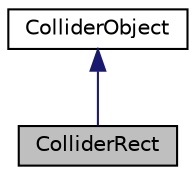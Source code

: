 digraph "ColliderRect"
{
  edge [fontname="Helvetica",fontsize="10",labelfontname="Helvetica",labelfontsize="10"];
  node [fontname="Helvetica",fontsize="10",shape=record];
  Node2 [label="ColliderRect",height=0.2,width=0.4,color="black", fillcolor="grey75", style="filled", fontcolor="black"];
  Node3 -> Node2 [dir="back",color="midnightblue",fontsize="10",style="solid",fontname="Helvetica"];
  Node3 [label="ColliderObject",height=0.2,width=0.4,color="black", fillcolor="white", style="filled",URL="$class_collider_object.html",tooltip="Interface wich allow the test of collision between two object Set a ColliderObject in a object to def..."];
}
